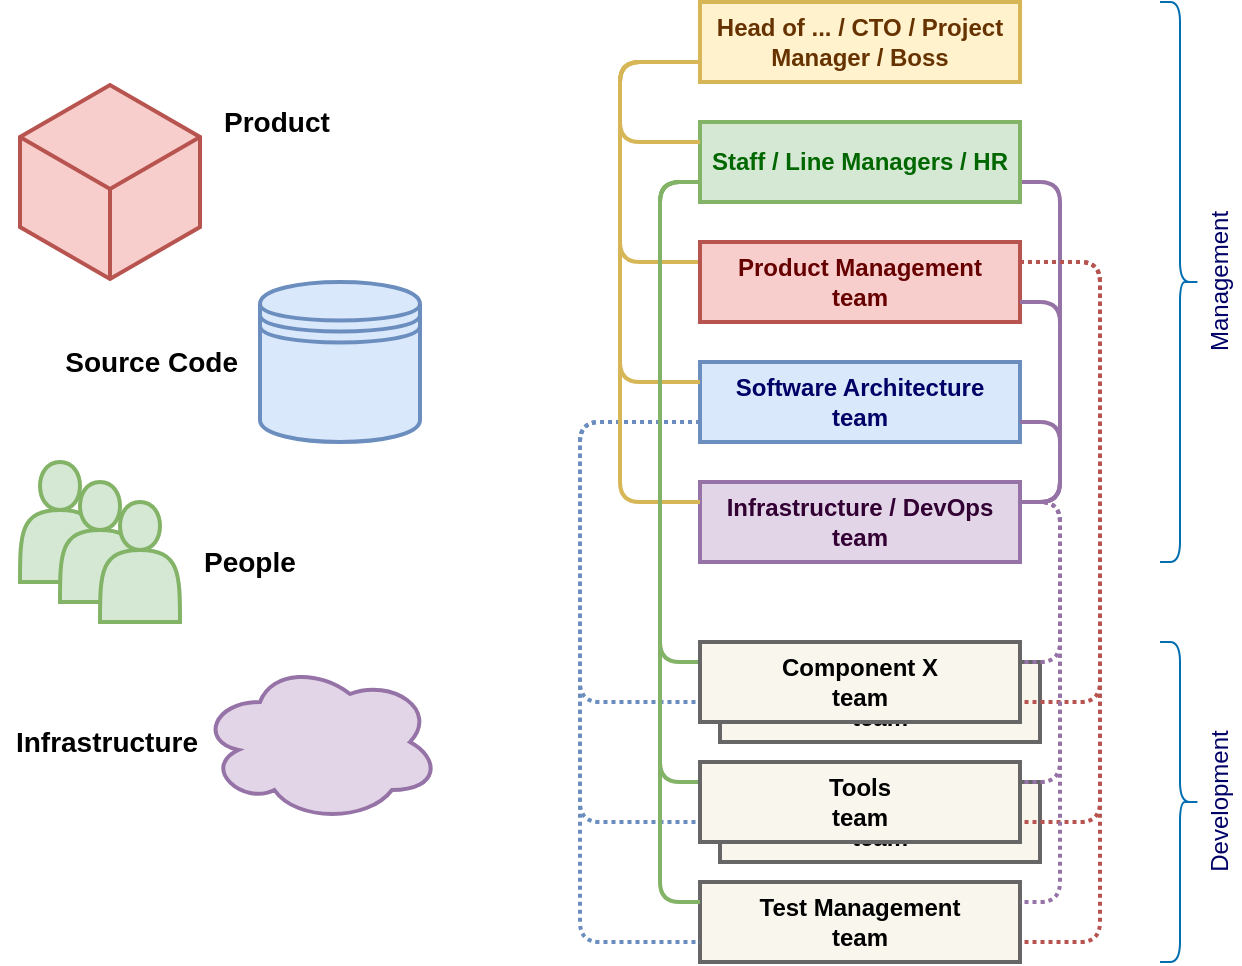 <mxfile version="12.9.12" type="device" pages="2"><diagram id="zTOxRrVCPJSwpGKIKUXx" name="Page-2"><mxGraphModel dx="888" dy="515" grid="1" gridSize="10" guides="1" tooltips="1" connect="1" arrows="1" fold="1" page="1" pageScale="1" pageWidth="850" pageHeight="1100" math="0" shadow="0"><root><mxCell id="YntmT0yW4Ha3oYNsuZC0-0"/><mxCell id="YntmT0yW4Ha3oYNsuZC0-1" parent="YntmT0yW4Ha3oYNsuZC0-0"/><mxCell id="0StzijCHotqdfbN8qfMx-3" value="Tools&lt;br&gt;team" style="rounded=0;whiteSpace=wrap;html=1;fillColor=#f9f7ed;strokeColor=#666666;strokeWidth=2;fontStyle=1" parent="YntmT0yW4Ha3oYNsuZC0-1" vertex="1"><mxGeometry x="430" y="430" width="160" height="40" as="geometry"/></mxCell><mxCell id="0StzijCHotqdfbN8qfMx-1" value="Component X&lt;br&gt;team" style="rounded=0;whiteSpace=wrap;html=1;fillColor=#f9f7ed;strokeColor=#666666;strokeWidth=2;fontStyle=1" parent="YntmT0yW4Ha3oYNsuZC0-1" vertex="1"><mxGeometry x="430" y="370" width="160" height="40" as="geometry"/></mxCell><mxCell id="YntmT0yW4Ha3oYNsuZC0-2" value="" style="edgeStyle=elbowEdgeStyle;elbow=vertical;startArrow=none;endArrow=none;rounded=1;strokeColor=#d6b656;exitX=0;exitY=0.75;exitDx=0;exitDy=0;entryX=0;entryY=0.25;entryDx=0;entryDy=0;strokeWidth=2;fillColor=#fff2cc;" parent="YntmT0yW4Ha3oYNsuZC0-1" source="nSDNv9PbrzukMUghAZnG-0" target="nSDNv9PbrzukMUghAZnG-1" edge="1"><mxGeometry relative="1" as="geometry"><Array as="points"><mxPoint x="380" y="150"/><mxPoint x="140" y="150"/><mxPoint x="160" y="140"/></Array></mxGeometry></mxCell><mxCell id="YntmT0yW4Ha3oYNsuZC0-8" value="" style="edgeStyle=elbowEdgeStyle;elbow=vertical;startArrow=none;endArrow=none;rounded=1;exitX=1;exitY=0.75;exitDx=0;exitDy=0;strokeColor=#9673a6;entryX=1;entryY=0.25;entryDx=0;entryDy=0;strokeWidth=2;fillColor=#e1d5e7;" parent="YntmT0yW4Ha3oYNsuZC0-1" source="nSDNv9PbrzukMUghAZnG-22" target="nSDNv9PbrzukMUghAZnG-21" edge="1"><mxGeometry relative="1" as="geometry"><mxPoint x="180" y="100" as="sourcePoint"/><Array as="points"><mxPoint x="600" y="230"/><mxPoint x="320" y="230"/><mxPoint x="380" y="160"/><mxPoint x="140" y="150"/><mxPoint x="160" y="180"/><mxPoint x="180" y="260"/></Array></mxGeometry></mxCell><mxCell id="YntmT0yW4Ha3oYNsuZC0-10" value="" style="edgeStyle=elbowEdgeStyle;elbow=vertical;startArrow=none;endArrow=none;rounded=1;exitX=1;exitY=0.25;exitDx=0;exitDy=0;entryX=1;entryY=0.75;entryDx=0;entryDy=0;strokeColor=#b85450;strokeWidth=2;fillColor=#f8cecc;dashed=1;dashPattern=1 1;" parent="YntmT0yW4Ha3oYNsuZC0-1" source="nSDNv9PbrzukMUghAZnG-1" target="nSDNv9PbrzukMUghAZnG-5" edge="1"><mxGeometry relative="1" as="geometry"><mxPoint x="140" y="60" as="sourcePoint"/><mxPoint x="140" y="280" as="targetPoint"/><Array as="points"><mxPoint x="620" y="270"/><mxPoint x="380" y="340"/><mxPoint x="120" y="350"/><mxPoint x="140" y="260"/></Array></mxGeometry></mxCell><mxCell id="YntmT0yW4Ha3oYNsuZC0-13" value="" style="edgeStyle=elbowEdgeStyle;elbow=vertical;startArrow=none;endArrow=none;rounded=1;strokeColor=#6c8ebf;exitX=0;exitY=0.75;exitDx=0;exitDy=0;entryX=0;entryY=0.75;entryDx=0;entryDy=0;strokeWidth=2;fillColor=#dae8fc;dashed=1;dashPattern=1 1;" parent="YntmT0yW4Ha3oYNsuZC0-1" source="nSDNv9PbrzukMUghAZnG-2" target="nSDNv9PbrzukMUghAZnG-3" edge="1"><mxGeometry relative="1" as="geometry"><mxPoint x="400" y="250" as="sourcePoint"/><mxPoint x="340" y="330" as="targetPoint"/><Array as="points"><mxPoint x="360" y="360"/><mxPoint x="380" y="300"/><mxPoint x="360" y="270"/><mxPoint x="120" y="300"/><mxPoint x="140" y="300"/><mxPoint x="150" y="350"/><mxPoint x="130" y="280"/></Array></mxGeometry></mxCell><mxCell id="YntmT0yW4Ha3oYNsuZC0-14" value="" style="edgeStyle=elbowEdgeStyle;elbow=vertical;startArrow=none;endArrow=none;rounded=1;exitX=1;exitY=0.25;exitDx=0;exitDy=0;entryX=1;entryY=0.75;entryDx=0;entryDy=0;strokeColor=#b85450;strokeWidth=2;fillColor=#f8cecc;dashed=1;dashPattern=1 1;" parent="YntmT0yW4Ha3oYNsuZC0-1" source="nSDNv9PbrzukMUghAZnG-1" target="nSDNv9PbrzukMUghAZnG-3" edge="1"><mxGeometry relative="1" as="geometry"><mxPoint x="190" y="200" as="sourcePoint"/><mxPoint x="140" y="280" as="targetPoint"/><Array as="points"><mxPoint x="620" y="230"/><mxPoint x="380" y="280"/><mxPoint x="120" y="260"/><mxPoint x="150" y="280"/><mxPoint x="120" y="290"/><mxPoint x="120" y="280"/><mxPoint x="130" y="330"/><mxPoint x="140" y="370"/><mxPoint x="160" y="280"/></Array></mxGeometry></mxCell><mxCell id="YntmT0yW4Ha3oYNsuZC0-15" value="" style="edgeStyle=elbowEdgeStyle;elbow=vertical;startArrow=none;endArrow=none;rounded=1;exitX=1;exitY=0.25;exitDx=0;exitDy=0;entryX=1;entryY=0.75;entryDx=0;entryDy=0;strokeColor=#b85450;strokeWidth=2;fillColor=#f8cecc;dashed=1;dashPattern=1 1;" parent="YntmT0yW4Ha3oYNsuZC0-1" source="nSDNv9PbrzukMUghAZnG-1" target="nSDNv9PbrzukMUghAZnG-4" edge="1"><mxGeometry relative="1" as="geometry"><mxPoint x="350" y="190" as="sourcePoint"/><mxPoint x="350" y="330" as="targetPoint"/><Array as="points"><mxPoint x="620" y="260"/><mxPoint x="380" y="350"/><mxPoint x="390" y="290"/><mxPoint x="130" y="270"/><mxPoint x="160" y="290"/><mxPoint x="130" y="300"/><mxPoint x="130" y="290"/><mxPoint x="140" y="340"/><mxPoint x="150" y="380"/><mxPoint x="170" y="290"/></Array></mxGeometry></mxCell><mxCell id="nSDNv9PbrzukMUghAZnG-0" value="Head of ... / CTO / Project Manager / Boss" style="rounded=0;whiteSpace=wrap;html=1;fillColor=#fff2cc;strokeColor=#d6b656;strokeWidth=2;fontStyle=1;fontColor=#663300;" parent="YntmT0yW4Ha3oYNsuZC0-1" vertex="1"><mxGeometry x="420" y="40" width="160" height="40" as="geometry"/></mxCell><mxCell id="nSDNv9PbrzukMUghAZnG-1" value="Product Management&lt;br&gt;team" style="rounded=0;whiteSpace=wrap;html=1;fillColor=#f8cecc;strokeColor=#b85450;strokeWidth=2;fontColor=#660000;fontStyle=1" parent="YntmT0yW4Ha3oYNsuZC0-1" vertex="1"><mxGeometry x="420" y="160" width="160" height="40" as="geometry"/></mxCell><mxCell id="nSDNv9PbrzukMUghAZnG-2" value="Software Architecture&lt;br&gt;team" style="rounded=0;whiteSpace=wrap;html=1;fillColor=#dae8fc;strokeColor=#6c8ebf;strokeWidth=2;fontColor=#000066;fontStyle=1" parent="YntmT0yW4Ha3oYNsuZC0-1" vertex="1"><mxGeometry x="420" y="220" width="160" height="40" as="geometry"/></mxCell><mxCell id="nSDNv9PbrzukMUghAZnG-3" value="Component X&lt;br&gt;team" style="rounded=0;whiteSpace=wrap;html=1;fillColor=#f9f7ed;strokeColor=#666666;strokeWidth=2;fontStyle=1" parent="YntmT0yW4Ha3oYNsuZC0-1" vertex="1"><mxGeometry x="420" y="360" width="160" height="40" as="geometry"/></mxCell><mxCell id="nSDNv9PbrzukMUghAZnG-4" value="Tools&lt;br&gt;team" style="rounded=0;whiteSpace=wrap;html=1;fillColor=#f9f7ed;strokeColor=#666666;strokeWidth=2;fontStyle=1" parent="YntmT0yW4Ha3oYNsuZC0-1" vertex="1"><mxGeometry x="420" y="420" width="160" height="40" as="geometry"/></mxCell><mxCell id="nSDNv9PbrzukMUghAZnG-5" value="Test Management&lt;br&gt;team" style="rounded=0;whiteSpace=wrap;html=1;fillColor=#f9f7ed;strokeColor=#666666;strokeWidth=2;fontStyle=1" parent="YntmT0yW4Ha3oYNsuZC0-1" vertex="1"><mxGeometry x="420" y="480" width="160" height="40" as="geometry"/></mxCell><mxCell id="nSDNv9PbrzukMUghAZnG-9" value="" style="edgeStyle=elbowEdgeStyle;elbow=vertical;startArrow=none;endArrow=none;rounded=1;entryX=0;entryY=0.75;entryDx=0;entryDy=0;strokeColor=#6c8ebf;exitX=0;exitY=0.75;exitDx=0;exitDy=0;strokeWidth=2;fillColor=#dae8fc;dashed=1;dashPattern=1 1;" parent="YntmT0yW4Ha3oYNsuZC0-1" source="nSDNv9PbrzukMUghAZnG-2" target="nSDNv9PbrzukMUghAZnG-5" edge="1"><mxGeometry relative="1" as="geometry"><mxPoint x="420" y="250" as="sourcePoint"/><mxPoint x="430" y="390" as="targetPoint"/><Array as="points"><mxPoint x="360" y="360"/><mxPoint x="380" y="350"/><mxPoint x="390" y="360"/><mxPoint x="400" y="280"/><mxPoint x="160" y="310"/><mxPoint x="180" y="310"/><mxPoint x="190" y="360"/><mxPoint x="170" y="290"/></Array></mxGeometry></mxCell><mxCell id="nSDNv9PbrzukMUghAZnG-10" value="" style="edgeStyle=elbowEdgeStyle;elbow=vertical;startArrow=none;endArrow=none;rounded=1;entryX=0;entryY=0.75;entryDx=0;entryDy=0;strokeColor=#6c8ebf;exitX=0;exitY=0.75;exitDx=0;exitDy=0;strokeWidth=2;fillColor=#dae8fc;dashed=1;dashPattern=1 1;" parent="YntmT0yW4Ha3oYNsuZC0-1" source="nSDNv9PbrzukMUghAZnG-2" target="nSDNv9PbrzukMUghAZnG-4" edge="1"><mxGeometry relative="1" as="geometry"><mxPoint x="430" y="250" as="sourcePoint"/><mxPoint x="430" y="450" as="targetPoint"/><Array as="points"><mxPoint x="360" y="320"/><mxPoint x="380" y="310"/><mxPoint x="400" y="370"/><mxPoint x="410" y="290"/><mxPoint x="170" y="320"/><mxPoint x="190" y="320"/><mxPoint x="200" y="370"/><mxPoint x="180" y="300"/></Array></mxGeometry></mxCell><mxCell id="nSDNv9PbrzukMUghAZnG-11" value="" style="shape=actor;whiteSpace=wrap;html=1;strokeWidth=2;fillColor=#d5e8d4;strokeColor=#82b366;" parent="YntmT0yW4Ha3oYNsuZC0-1" vertex="1"><mxGeometry x="80" y="270" width="40" height="60" as="geometry"/></mxCell><mxCell id="nSDNv9PbrzukMUghAZnG-12" value="" style="shape=actor;whiteSpace=wrap;html=1;strokeWidth=2;fillColor=#d5e8d4;strokeColor=#82b366;" parent="YntmT0yW4Ha3oYNsuZC0-1" vertex="1"><mxGeometry x="100" y="280" width="40" height="60" as="geometry"/></mxCell><mxCell id="nSDNv9PbrzukMUghAZnG-13" value="" style="shape=actor;whiteSpace=wrap;html=1;strokeWidth=2;fillColor=#d5e8d4;strokeColor=#82b366;" parent="YntmT0yW4Ha3oYNsuZC0-1" vertex="1"><mxGeometry x="120" y="290" width="40" height="60" as="geometry"/></mxCell><mxCell id="nSDNv9PbrzukMUghAZnG-14" value="" style="shape=datastore;whiteSpace=wrap;html=1;strokeWidth=2;fillColor=#dae8fc;strokeColor=#6c8ebf;" parent="YntmT0yW4Ha3oYNsuZC0-1" vertex="1"><mxGeometry x="200" y="180" width="80" height="80" as="geometry"/></mxCell><mxCell id="nSDNv9PbrzukMUghAZnG-15" value="" style="html=1;whiteSpace=wrap;aspect=fixed;shape=isoCube;backgroundOutline=1;strokeWidth=2;horizontal=1;verticalAlign=middle;align=center;fillColor=#f8cecc;strokeColor=#b85450;" parent="YntmT0yW4Ha3oYNsuZC0-1" vertex="1"><mxGeometry x="80" y="80" width="90" height="100" as="geometry"/></mxCell><mxCell id="nSDNv9PbrzukMUghAZnG-16" value="" style="ellipse;shape=cloud;whiteSpace=wrap;html=1;strokeWidth=2;fillColor=#e1d5e7;strokeColor=#9673a6;" parent="YntmT0yW4Ha3oYNsuZC0-1" vertex="1"><mxGeometry x="170" y="370" width="120" height="80" as="geometry"/></mxCell><mxCell id="nSDNv9PbrzukMUghAZnG-17" value="Product" style="text;html=1;strokeColor=none;fillColor=none;align=left;verticalAlign=middle;rounded=0;fontStyle=1;fontSize=14;" parent="YntmT0yW4Ha3oYNsuZC0-1" vertex="1"><mxGeometry x="180" y="90" width="80" height="20" as="geometry"/></mxCell><mxCell id="nSDNv9PbrzukMUghAZnG-18" value="Source Code" style="text;html=1;strokeColor=none;fillColor=none;align=right;verticalAlign=middle;rounded=0;fontStyle=1;fontSize=14;" parent="YntmT0yW4Ha3oYNsuZC0-1" vertex="1"><mxGeometry x="110" y="210" width="80" height="20" as="geometry"/></mxCell><mxCell id="nSDNv9PbrzukMUghAZnG-19" value="People" style="text;html=1;strokeColor=none;fillColor=none;align=left;verticalAlign=middle;rounded=0;fontStyle=1;fontSize=14;" parent="YntmT0yW4Ha3oYNsuZC0-1" vertex="1"><mxGeometry x="170" y="310" width="80" height="20" as="geometry"/></mxCell><mxCell id="nSDNv9PbrzukMUghAZnG-20" value="Infrastructure" style="text;html=1;strokeColor=none;fillColor=none;align=right;verticalAlign=middle;rounded=0;fontStyle=1;fontSize=14;" parent="YntmT0yW4Ha3oYNsuZC0-1" vertex="1"><mxGeometry x="70" y="400" width="100" height="20" as="geometry"/></mxCell><mxCell id="nSDNv9PbrzukMUghAZnG-21" value="Infrastructure / DevOps&lt;br&gt;team" style="rounded=0;whiteSpace=wrap;html=1;fillColor=#e1d5e7;strokeColor=#9673a6;strokeWidth=2;fontColor=#330033;fontStyle=1" parent="YntmT0yW4Ha3oYNsuZC0-1" vertex="1"><mxGeometry x="420" y="280" width="160" height="40" as="geometry"/></mxCell><mxCell id="nSDNv9PbrzukMUghAZnG-22" value="Staff / Line Managers / HR" style="rounded=0;whiteSpace=wrap;html=1;fillColor=#d5e8d4;strokeColor=#82b366;strokeWidth=2;fontColor=#006600;fontStyle=1" parent="YntmT0yW4Ha3oYNsuZC0-1" vertex="1"><mxGeometry x="420" y="100" width="160" height="40" as="geometry"/></mxCell><mxCell id="nSDNv9PbrzukMUghAZnG-23" value="" style="edgeStyle=elbowEdgeStyle;elbow=vertical;startArrow=none;endArrow=none;rounded=1;strokeColor=#82b366;exitX=0;exitY=0.75;exitDx=0;exitDy=0;entryX=0;entryY=0.25;entryDx=0;entryDy=0;strokeWidth=2;fillColor=#d5e8d4;" parent="YntmT0yW4Ha3oYNsuZC0-1" source="nSDNv9PbrzukMUghAZnG-22" target="nSDNv9PbrzukMUghAZnG-3" edge="1"><mxGeometry relative="1" as="geometry"><Array as="points"><mxPoint x="400" y="290"/><mxPoint x="360" y="290"/><mxPoint x="320" y="190"/><mxPoint x="80" y="190"/><mxPoint x="100" y="180"/></Array><mxPoint x="360" y="110" as="sourcePoint"/><mxPoint x="360" y="210" as="targetPoint"/></mxGeometry></mxCell><mxCell id="nSDNv9PbrzukMUghAZnG-24" value="" style="edgeStyle=elbowEdgeStyle;elbow=vertical;startArrow=none;endArrow=none;rounded=1;exitX=0;exitY=0.75;exitDx=0;exitDy=0;strokeColor=#d6b656;strokeWidth=2;fillColor=#fff2cc;entryX=0;entryY=0.25;entryDx=0;entryDy=0;" parent="YntmT0yW4Ha3oYNsuZC0-1" source="nSDNv9PbrzukMUghAZnG-0" target="nSDNv9PbrzukMUghAZnG-22" edge="1"><mxGeometry relative="1" as="geometry"><mxPoint x="370" y="90" as="sourcePoint"/><Array as="points"><mxPoint x="380" y="110"/><mxPoint x="90" y="170"/><mxPoint x="110" y="200"/><mxPoint x="130" y="280"/></Array><mxPoint x="370" y="250" as="targetPoint"/></mxGeometry></mxCell><mxCell id="nSDNv9PbrzukMUghAZnG-25" value="" style="edgeStyle=elbowEdgeStyle;elbow=vertical;startArrow=none;endArrow=none;rounded=1;strokeColor=#82b366;exitX=0;exitY=0.75;exitDx=0;exitDy=0;entryX=0;entryY=0.25;entryDx=0;entryDy=0;strokeWidth=2;fillColor=#d5e8d4;" parent="YntmT0yW4Ha3oYNsuZC0-1" source="nSDNv9PbrzukMUghAZnG-22" target="nSDNv9PbrzukMUghAZnG-4" edge="1"><mxGeometry relative="1" as="geometry"><Array as="points"><mxPoint x="400" y="260"/><mxPoint x="340" y="290"/><mxPoint x="300" y="290"/><mxPoint x="260" y="190"/><mxPoint x="20" y="190"/><mxPoint x="40" y="180"/></Array><mxPoint x="360" y="130" as="sourcePoint"/><mxPoint x="360" y="370" as="targetPoint"/></mxGeometry></mxCell><mxCell id="nSDNv9PbrzukMUghAZnG-26" value="" style="edgeStyle=elbowEdgeStyle;elbow=vertical;startArrow=none;endArrow=none;rounded=1;strokeColor=#9673a6;entryX=1;entryY=0.25;entryDx=0;entryDy=0;strokeWidth=2;fillColor=#e1d5e7;exitX=1;exitY=0.75;exitDx=0;exitDy=0;" parent="YntmT0yW4Ha3oYNsuZC0-1" source="nSDNv9PbrzukMUghAZnG-1" target="nSDNv9PbrzukMUghAZnG-21" edge="1"><mxGeometry relative="1" as="geometry"><mxPoint x="960" y="140" as="sourcePoint"/><Array as="points"><mxPoint x="600" y="260"/><mxPoint x="980" y="240"/><mxPoint x="700" y="240"/><mxPoint x="760" y="170"/><mxPoint x="520" y="160"/><mxPoint x="540" y="190"/><mxPoint x="560" y="270"/></Array><mxPoint x="960" y="300" as="targetPoint"/></mxGeometry></mxCell><mxCell id="nSDNv9PbrzukMUghAZnG-27" value="" style="edgeStyle=elbowEdgeStyle;elbow=vertical;startArrow=none;endArrow=none;rounded=1;strokeColor=#d6b656;exitX=0;exitY=0.75;exitDx=0;exitDy=0;entryX=0;entryY=0.25;entryDx=0;entryDy=0;strokeWidth=2;fillColor=#fff2cc;" parent="YntmT0yW4Ha3oYNsuZC0-1" source="nSDNv9PbrzukMUghAZnG-0" target="nSDNv9PbrzukMUghAZnG-2" edge="1"><mxGeometry relative="1" as="geometry"><Array as="points"><mxPoint x="380" y="170"/><mxPoint x="330" y="180"/><mxPoint x="90" y="180"/><mxPoint x="110" y="170"/></Array><mxPoint x="370" y="100" as="sourcePoint"/><mxPoint x="370" y="200" as="targetPoint"/></mxGeometry></mxCell><mxCell id="nSDNv9PbrzukMUghAZnG-28" value="" style="edgeStyle=elbowEdgeStyle;elbow=vertical;startArrow=none;endArrow=none;rounded=1;strokeColor=#d6b656;exitX=0;exitY=0.75;exitDx=0;exitDy=0;entryX=0;entryY=0.25;entryDx=0;entryDy=0;strokeWidth=2;fillColor=#fff2cc;" parent="YntmT0yW4Ha3oYNsuZC0-1" source="nSDNv9PbrzukMUghAZnG-0" target="nSDNv9PbrzukMUghAZnG-21" edge="1"><mxGeometry relative="1" as="geometry"><Array as="points"><mxPoint x="380" y="210"/><mxPoint x="330" y="180"/><mxPoint x="280" y="190"/><mxPoint x="40" y="190"/><mxPoint x="60" y="180"/></Array><mxPoint x="370" y="80" as="sourcePoint"/><mxPoint x="370" y="240" as="targetPoint"/></mxGeometry></mxCell><mxCell id="nSDNv9PbrzukMUghAZnG-29" value="" style="edgeStyle=elbowEdgeStyle;elbow=vertical;startArrow=none;endArrow=none;rounded=1;strokeColor=#9673a6;entryX=1;entryY=0.25;entryDx=0;entryDy=0;strokeWidth=2;fillColor=#e1d5e7;exitX=1;exitY=0.75;exitDx=0;exitDy=0;" parent="YntmT0yW4Ha3oYNsuZC0-1" source="nSDNv9PbrzukMUghAZnG-2" target="nSDNv9PbrzukMUghAZnG-21" edge="1"><mxGeometry relative="1" as="geometry"><mxPoint x="610" y="190" as="sourcePoint"/><Array as="points"><mxPoint x="600" y="280"/><mxPoint x="1010" y="240"/><mxPoint x="730" y="240"/><mxPoint x="790" y="170"/><mxPoint x="550" y="160"/><mxPoint x="570" y="190"/><mxPoint x="590" y="270"/></Array><mxPoint x="610" y="290" as="targetPoint"/></mxGeometry></mxCell><mxCell id="nSDNv9PbrzukMUghAZnG-30" value="" style="edgeStyle=elbowEdgeStyle;elbow=vertical;startArrow=none;endArrow=none;rounded=1;strokeColor=#9673a6;entryX=1;entryY=0.25;entryDx=0;entryDy=0;strokeWidth=2;fillColor=#e1d5e7;exitX=1;exitY=0.25;exitDx=0;exitDy=0;dashed=1;dashPattern=1 1;" parent="YntmT0yW4Ha3oYNsuZC0-1" source="nSDNv9PbrzukMUghAZnG-21" target="nSDNv9PbrzukMUghAZnG-3" edge="1"><mxGeometry relative="1" as="geometry"><mxPoint x="590" y="270" as="sourcePoint"/><Array as="points"><mxPoint x="600" y="350"/><mxPoint x="610" y="300"/><mxPoint x="1020" y="260"/><mxPoint x="740" y="260"/><mxPoint x="800" y="190"/><mxPoint x="560" y="180"/><mxPoint x="580" y="210"/><mxPoint x="600" y="290"/></Array><mxPoint x="590" y="310" as="targetPoint"/></mxGeometry></mxCell><mxCell id="nSDNv9PbrzukMUghAZnG-31" value="" style="edgeStyle=elbowEdgeStyle;elbow=vertical;startArrow=none;endArrow=none;rounded=1;strokeColor=#82b366;exitX=0;exitY=0.75;exitDx=0;exitDy=0;entryX=0;entryY=0.25;entryDx=0;entryDy=0;strokeWidth=2;fillColor=#d5e8d4;" parent="YntmT0yW4Ha3oYNsuZC0-1" source="nSDNv9PbrzukMUghAZnG-22" target="nSDNv9PbrzukMUghAZnG-5" edge="1"><mxGeometry relative="1" as="geometry"><Array as="points"><mxPoint x="400" y="330"/><mxPoint x="390" y="260"/><mxPoint x="330" y="290"/><mxPoint x="290" y="290"/><mxPoint x="250" y="190"/><mxPoint x="10" y="190"/><mxPoint x="30" y="180"/></Array><mxPoint x="410" y="130" as="sourcePoint"/><mxPoint x="410" y="430" as="targetPoint"/></mxGeometry></mxCell><mxCell id="nSDNv9PbrzukMUghAZnG-32" value="" style="edgeStyle=elbowEdgeStyle;elbow=vertical;startArrow=none;endArrow=none;rounded=1;strokeColor=#9673a6;entryX=1;entryY=0.25;entryDx=0;entryDy=0;strokeWidth=2;fillColor=#e1d5e7;exitX=1;exitY=0.25;exitDx=0;exitDy=0;dashed=1;dashPattern=1 1;" parent="YntmT0yW4Ha3oYNsuZC0-1" source="nSDNv9PbrzukMUghAZnG-21" target="nSDNv9PbrzukMUghAZnG-4" edge="1"><mxGeometry relative="1" as="geometry"><mxPoint x="610" y="290" as="sourcePoint"/><Array as="points"><mxPoint x="600" y="390"/><mxPoint x="630" y="350"/><mxPoint x="640" y="300"/><mxPoint x="1050" y="260"/><mxPoint x="770" y="260"/><mxPoint x="830" y="190"/><mxPoint x="590" y="180"/><mxPoint x="610" y="210"/><mxPoint x="630" y="290"/></Array><mxPoint x="610" y="370" as="targetPoint"/></mxGeometry></mxCell><mxCell id="nSDNv9PbrzukMUghAZnG-33" value="" style="edgeStyle=elbowEdgeStyle;elbow=vertical;startArrow=none;endArrow=none;rounded=1;strokeColor=#9673a6;entryX=1;entryY=0.25;entryDx=0;entryDy=0;strokeWidth=2;fillColor=#e1d5e7;exitX=1;exitY=0.25;exitDx=0;exitDy=0;dashed=1;dashPattern=1 1;" parent="YntmT0yW4Ha3oYNsuZC0-1" source="nSDNv9PbrzukMUghAZnG-21" target="nSDNv9PbrzukMUghAZnG-5" edge="1"><mxGeometry relative="1" as="geometry"><mxPoint x="600" y="310" as="sourcePoint"/><Array as="points"><mxPoint x="600" y="420"/><mxPoint x="620" y="410"/><mxPoint x="650" y="370"/><mxPoint x="660" y="320"/><mxPoint x="1070" y="280"/><mxPoint x="790" y="280"/><mxPoint x="850" y="210"/><mxPoint x="610" y="200"/><mxPoint x="630" y="230"/><mxPoint x="650" y="310"/></Array><mxPoint x="600" y="450" as="targetPoint"/></mxGeometry></mxCell><mxCell id="nSDNv9PbrzukMUghAZnG-35" value="" style="outlineConnect=0;fillColor=#e1d5e7;strokeColor=#9673a6;dashed=0;verticalLabelPosition=bottom;verticalAlign=top;align=center;html=1;fontSize=12;fontStyle=0;aspect=fixed;pointerEvents=1;shape=mxgraph.aws4.traditional_server;" parent="YntmT0yW4Ha3oYNsuZC0-1" vertex="1"><mxGeometry x="201.35" y="395" width="17.31" height="30" as="geometry"/></mxCell><mxCell id="nSDNv9PbrzukMUghAZnG-36" value="" style="outlineConnect=0;fillColor=#e1d5e7;strokeColor=#9673a6;dashed=0;verticalLabelPosition=bottom;verticalAlign=top;align=center;html=1;fontSize=12;fontStyle=0;aspect=fixed;pointerEvents=1;shape=mxgraph.aws4.traditional_server;" parent="YntmT0yW4Ha3oYNsuZC0-1" vertex="1"><mxGeometry x="221.35" y="395" width="17.31" height="30" as="geometry"/></mxCell><mxCell id="nSDNv9PbrzukMUghAZnG-37" value="" style="outlineConnect=0;fillColor=#e1d5e7;strokeColor=#9673a6;dashed=0;verticalLabelPosition=bottom;verticalAlign=top;align=center;html=1;fontSize=12;fontStyle=0;aspect=fixed;pointerEvents=1;shape=mxgraph.aws4.traditional_server;" parent="YntmT0yW4Ha3oYNsuZC0-1" vertex="1"><mxGeometry x="242.69" y="395" width="17.31" height="30" as="geometry"/></mxCell><mxCell id="0StzijCHotqdfbN8qfMx-0" value="Component X&lt;br&gt;team" style="rounded=0;whiteSpace=wrap;html=1;fillColor=#f9f7ed;strokeColor=#666666;strokeWidth=2;fontStyle=1" parent="YntmT0yW4Ha3oYNsuZC0-1" vertex="1"><mxGeometry x="420" y="360" width="160" height="40" as="geometry"/></mxCell><mxCell id="0StzijCHotqdfbN8qfMx-2" value="Tools&lt;br&gt;team" style="rounded=0;whiteSpace=wrap;html=1;fillColor=#f9f7ed;strokeColor=#666666;strokeWidth=2;fontStyle=1" parent="YntmT0yW4Ha3oYNsuZC0-1" vertex="1"><mxGeometry x="420" y="420" width="160" height="40" as="geometry"/></mxCell><mxCell id="yR1nhrUvLgQZ5kB0C8hl-1" value="" style="shape=curlyBracket;whiteSpace=wrap;html=1;rounded=1;strokeColor=#006EAF;fillColor=#1ba1e2;fontColor=#000066;flipH=1;" vertex="1" parent="YntmT0yW4Ha3oYNsuZC0-1"><mxGeometry x="650" y="40" width="20" height="280" as="geometry"/></mxCell><mxCell id="yR1nhrUvLgQZ5kB0C8hl-2" value="" style="shape=curlyBracket;whiteSpace=wrap;html=1;rounded=1;strokeColor=#006EAF;fillColor=#1ba1e2;fontColor=#ffffff;flipH=1;" vertex="1" parent="YntmT0yW4Ha3oYNsuZC0-1"><mxGeometry x="650" y="360" width="20" height="160" as="geometry"/></mxCell><mxCell id="yR1nhrUvLgQZ5kB0C8hl-3" value="Management" style="text;html=1;resizable=0;autosize=1;align=center;verticalAlign=middle;points=[];fillColor=none;strokeColor=none;rounded=0;fontColor=#000066;rotation=-90;" vertex="1" parent="YntmT0yW4Ha3oYNsuZC0-1"><mxGeometry x="640" y="170" width="80" height="20" as="geometry"/></mxCell><mxCell id="yR1nhrUvLgQZ5kB0C8hl-4" value="Development" style="text;html=1;resizable=0;autosize=1;align=center;verticalAlign=middle;points=[];fillColor=none;strokeColor=none;rounded=0;fontColor=#000066;rotation=-90;" vertex="1" parent="YntmT0yW4Ha3oYNsuZC0-1"><mxGeometry x="640" y="430" width="80" height="20" as="geometry"/></mxCell></root></mxGraphModel></diagram><diagram id="gvCwSgRzuEmBNpIXOe62" name="Page-1"><mxGraphModel dx="888" dy="515" grid="1" gridSize="10" guides="1" tooltips="1" connect="1" arrows="1" fold="1" page="1" pageScale="1" pageWidth="850" pageHeight="1100" math="0" shadow="0"><root><mxCell id="0"/><mxCell id="1" parent="0"/><mxCell id="8NEHgnKXAW_DKeA1cybY-1" value="Software Project" style="swimlane;html=1;startSize=20;horizontal=1;containerType=tree;" parent="1" vertex="1"><mxGeometry x="40" y="40" width="320" height="440" as="geometry"><mxRectangle x="40" y="40" width="130" height="20" as="alternateBounds"/></mxGeometry></mxCell><mxCell id="8NEHgnKXAW_DKeA1cybY-2" value="" style="edgeStyle=elbowEdgeStyle;elbow=vertical;startArrow=none;endArrow=none;rounded=0;strokeColor=#000000;" parent="8NEHgnKXAW_DKeA1cybY-1" source="8NEHgnKXAW_DKeA1cybY-4" target="8NEHgnKXAW_DKeA1cybY-5" edge="1"><mxGeometry relative="1" as="geometry"><Array as="points"><mxPoint x="40" y="110"/><mxPoint x="60" y="100"/></Array></mxGeometry></mxCell><UserObject label="Head of ... / CTO / Project Manager / Boss" treeRoot="1" id="8NEHgnKXAW_DKeA1cybY-4"><mxCell style="whiteSpace=wrap;html=1;align=center;treeFolding=1;treeMoving=1;container=1;recursiveResize=0;strokeColor=#000000;fillColor=#E6E6E6;" parent="8NEHgnKXAW_DKeA1cybY-1" vertex="1"><mxGeometry x="80" y="40" width="160" height="40" as="geometry"/></mxCell></UserObject><mxCell id="8NEHgnKXAW_DKeA1cybY-5" value="Product Management&lt;br&gt;team" style="whiteSpace=wrap;html=1;align=center;verticalAlign=middle;container=1;recursiveResize=0;treeFolding=1;treeMoving=1;strokeColor=#FF0000;fillColor=#FFCCCC;" parent="8NEHgnKXAW_DKeA1cybY-1" vertex="1"><mxGeometry x="80" y="120" width="160" height="40" as="geometry"/></mxCell><mxCell id="8NEHgnKXAW_DKeA1cybY-6" value="Software Architecture&lt;br&gt;team" style="whiteSpace=wrap;html=1;align=center;verticalAlign=middle;container=1;recursiveResize=0;treeFolding=1;treeMoving=1;strokeColor=#3333FF;fillColor=#CCE5FF;" parent="8NEHgnKXAW_DKeA1cybY-1" vertex="1"><mxGeometry x="80" y="180" width="160" height="40" as="geometry"/></mxCell><mxCell id="8NEHgnKXAW_DKeA1cybY-7" value="Development&lt;br&gt;team" style="whiteSpace=wrap;html=1;align=center;verticalAlign=middle;container=1;recursiveResize=0;treeFolding=1;treeMoving=1;fillColor=#CCFFCC;" parent="8NEHgnKXAW_DKeA1cybY-1" vertex="1"><mxGeometry x="80" y="260" width="160" height="40" as="geometry"/></mxCell><mxCell id="8NEHgnKXAW_DKeA1cybY-8" value="" style="edgeStyle=elbowEdgeStyle;elbow=vertical;startArrow=none;endArrow=none;rounded=0;exitX=0;exitY=0.75;exitDx=0;exitDy=0;entryX=0;entryY=0.5;entryDx=0;entryDy=0;strokeColor=#3333FF;" parent="8NEHgnKXAW_DKeA1cybY-1" source="8NEHgnKXAW_DKeA1cybY-6" target="8NEHgnKXAW_DKeA1cybY-11" edge="1"><mxGeometry relative="1" as="geometry"><mxPoint x="140" y="100" as="sourcePoint"/><mxPoint x="210" y="190" as="targetPoint"/><Array as="points"><mxPoint x="40" y="300"/><mxPoint x="60" y="280"/><mxPoint x="40" y="220"/></Array></mxGeometry></mxCell><mxCell id="8NEHgnKXAW_DKeA1cybY-9" value="" style="edgeStyle=elbowEdgeStyle;elbow=vertical;startArrow=none;endArrow=none;rounded=0;exitX=0;exitY=0.5;exitDx=0;exitDy=0;strokeColor=#000000;" parent="8NEHgnKXAW_DKeA1cybY-1" source="8NEHgnKXAW_DKeA1cybY-4" target="8NEHgnKXAW_DKeA1cybY-6" edge="1"><mxGeometry relative="1" as="geometry"><mxPoint x="120" y="100" as="sourcePoint"/><Array as="points"><mxPoint x="40" y="110"/><mxPoint x="60" y="140"/><mxPoint x="80" y="220"/></Array></mxGeometry></mxCell><mxCell id="8NEHgnKXAW_DKeA1cybY-11" value="Development&lt;br&gt;team" style="whiteSpace=wrap;html=1;align=center;verticalAlign=middle;container=1;recursiveResize=0;treeFolding=1;treeMoving=1;fillColor=#CCFFCC;" parent="8NEHgnKXAW_DKeA1cybY-1" vertex="1"><mxGeometry x="80" y="320" width="160" height="40" as="geometry"/></mxCell><mxCell id="8NEHgnKXAW_DKeA1cybY-12" value="" style="edgeStyle=elbowEdgeStyle;elbow=vertical;startArrow=none;endArrow=none;rounded=0;exitX=1;exitY=0.5;exitDx=0;exitDy=0;entryX=1;entryY=0.5;entryDx=0;entryDy=0;strokeColor=#FF0000;" parent="8NEHgnKXAW_DKeA1cybY-1" source="8NEHgnKXAW_DKeA1cybY-5" target="8NEHgnKXAW_DKeA1cybY-13" edge="1"><mxGeometry relative="1" as="geometry"><mxPoint x="80" y="60" as="sourcePoint"/><mxPoint x="80" y="280" as="targetPoint"/><Array as="points"><mxPoint x="280" y="300"/><mxPoint x="20" y="310"/><mxPoint x="40" y="220"/></Array></mxGeometry></mxCell><mxCell id="8NEHgnKXAW_DKeA1cybY-13" value="Development&lt;br&gt;team" style="whiteSpace=wrap;html=1;align=center;verticalAlign=middle;container=1;recursiveResize=0;treeFolding=1;treeMoving=1;fillColor=#CCFFCC;" parent="8NEHgnKXAW_DKeA1cybY-1" vertex="1"><mxGeometry x="80" y="380" width="160" height="40" as="geometry"/></mxCell><mxCell id="8NEHgnKXAW_DKeA1cybY-14" value="" style="edgeStyle=elbowEdgeStyle;elbow=vertical;startArrow=none;endArrow=none;rounded=0;exitX=0;exitY=0.75;exitDx=0;exitDy=0;entryX=0;entryY=0.5;entryDx=0;entryDy=0;strokeColor=#3333FF;" parent="8NEHgnKXAW_DKeA1cybY-1" source="8NEHgnKXAW_DKeA1cybY-6" target="8NEHgnKXAW_DKeA1cybY-13" edge="1"><mxGeometry relative="1" as="geometry"><mxPoint x="80" y="60" as="sourcePoint"/><mxPoint x="80" y="340" as="targetPoint"/><Array as="points"><mxPoint x="40" y="300"/><mxPoint x="40" y="220"/></Array></mxGeometry></mxCell><mxCell id="8NEHgnKXAW_DKeA1cybY-19" value="" style="edgeStyle=elbowEdgeStyle;elbow=vertical;startArrow=none;endArrow=none;rounded=0;exitX=0;exitY=0.75;exitDx=0;exitDy=0;entryX=0;entryY=0.5;entryDx=0;entryDy=0;strokeColor=#3333FF;" parent="8NEHgnKXAW_DKeA1cybY-1" source="8NEHgnKXAW_DKeA1cybY-6" target="8NEHgnKXAW_DKeA1cybY-7" edge="1"><mxGeometry relative="1" as="geometry"><mxPoint x="130" y="260" as="sourcePoint"/><mxPoint x="80" y="270" as="targetPoint"/><Array as="points"><mxPoint x="40" y="250"/><mxPoint x="60" y="250"/><mxPoint x="70" y="300"/><mxPoint x="50" y="230"/></Array></mxGeometry></mxCell><mxCell id="8NEHgnKXAW_DKeA1cybY-21" value="" style="edgeStyle=elbowEdgeStyle;elbow=vertical;startArrow=none;endArrow=none;rounded=0;exitX=1;exitY=0.5;exitDx=0;exitDy=0;entryX=1;entryY=0.5;entryDx=0;entryDy=0;strokeColor=#FF0000;" parent="8NEHgnKXAW_DKeA1cybY-1" source="8NEHgnKXAW_DKeA1cybY-5" target="8NEHgnKXAW_DKeA1cybY-7" edge="1"><mxGeometry relative="1" as="geometry"><mxPoint x="130" y="200" as="sourcePoint"/><mxPoint x="80" y="280" as="targetPoint"/><Array as="points"><mxPoint x="280" y="240"/><mxPoint x="20" y="220"/><mxPoint x="50" y="240"/><mxPoint x="20" y="250"/><mxPoint x="20" y="240"/><mxPoint x="30" y="290"/><mxPoint x="40" y="330"/><mxPoint x="60" y="240"/></Array></mxGeometry></mxCell><mxCell id="8NEHgnKXAW_DKeA1cybY-22" value="" style="edgeStyle=elbowEdgeStyle;elbow=vertical;startArrow=none;endArrow=none;rounded=0;exitX=1;exitY=0.5;exitDx=0;exitDy=0;entryX=1;entryY=0.5;entryDx=0;entryDy=0;strokeColor=#FF0000;" parent="8NEHgnKXAW_DKeA1cybY-1" source="8NEHgnKXAW_DKeA1cybY-5" target="8NEHgnKXAW_DKeA1cybY-11" edge="1"><mxGeometry relative="1" as="geometry"><mxPoint x="290" y="190" as="sourcePoint"/><mxPoint x="290" y="330" as="targetPoint"/><Array as="points"><mxPoint x="280" y="310"/><mxPoint x="290" y="250"/><mxPoint x="30" y="230"/><mxPoint x="60" y="250"/><mxPoint x="30" y="260"/><mxPoint x="30" y="250"/><mxPoint x="40" y="300"/><mxPoint x="50" y="340"/><mxPoint x="70" y="250"/></Array></mxGeometry></mxCell></root></mxGraphModel></diagram></mxfile>